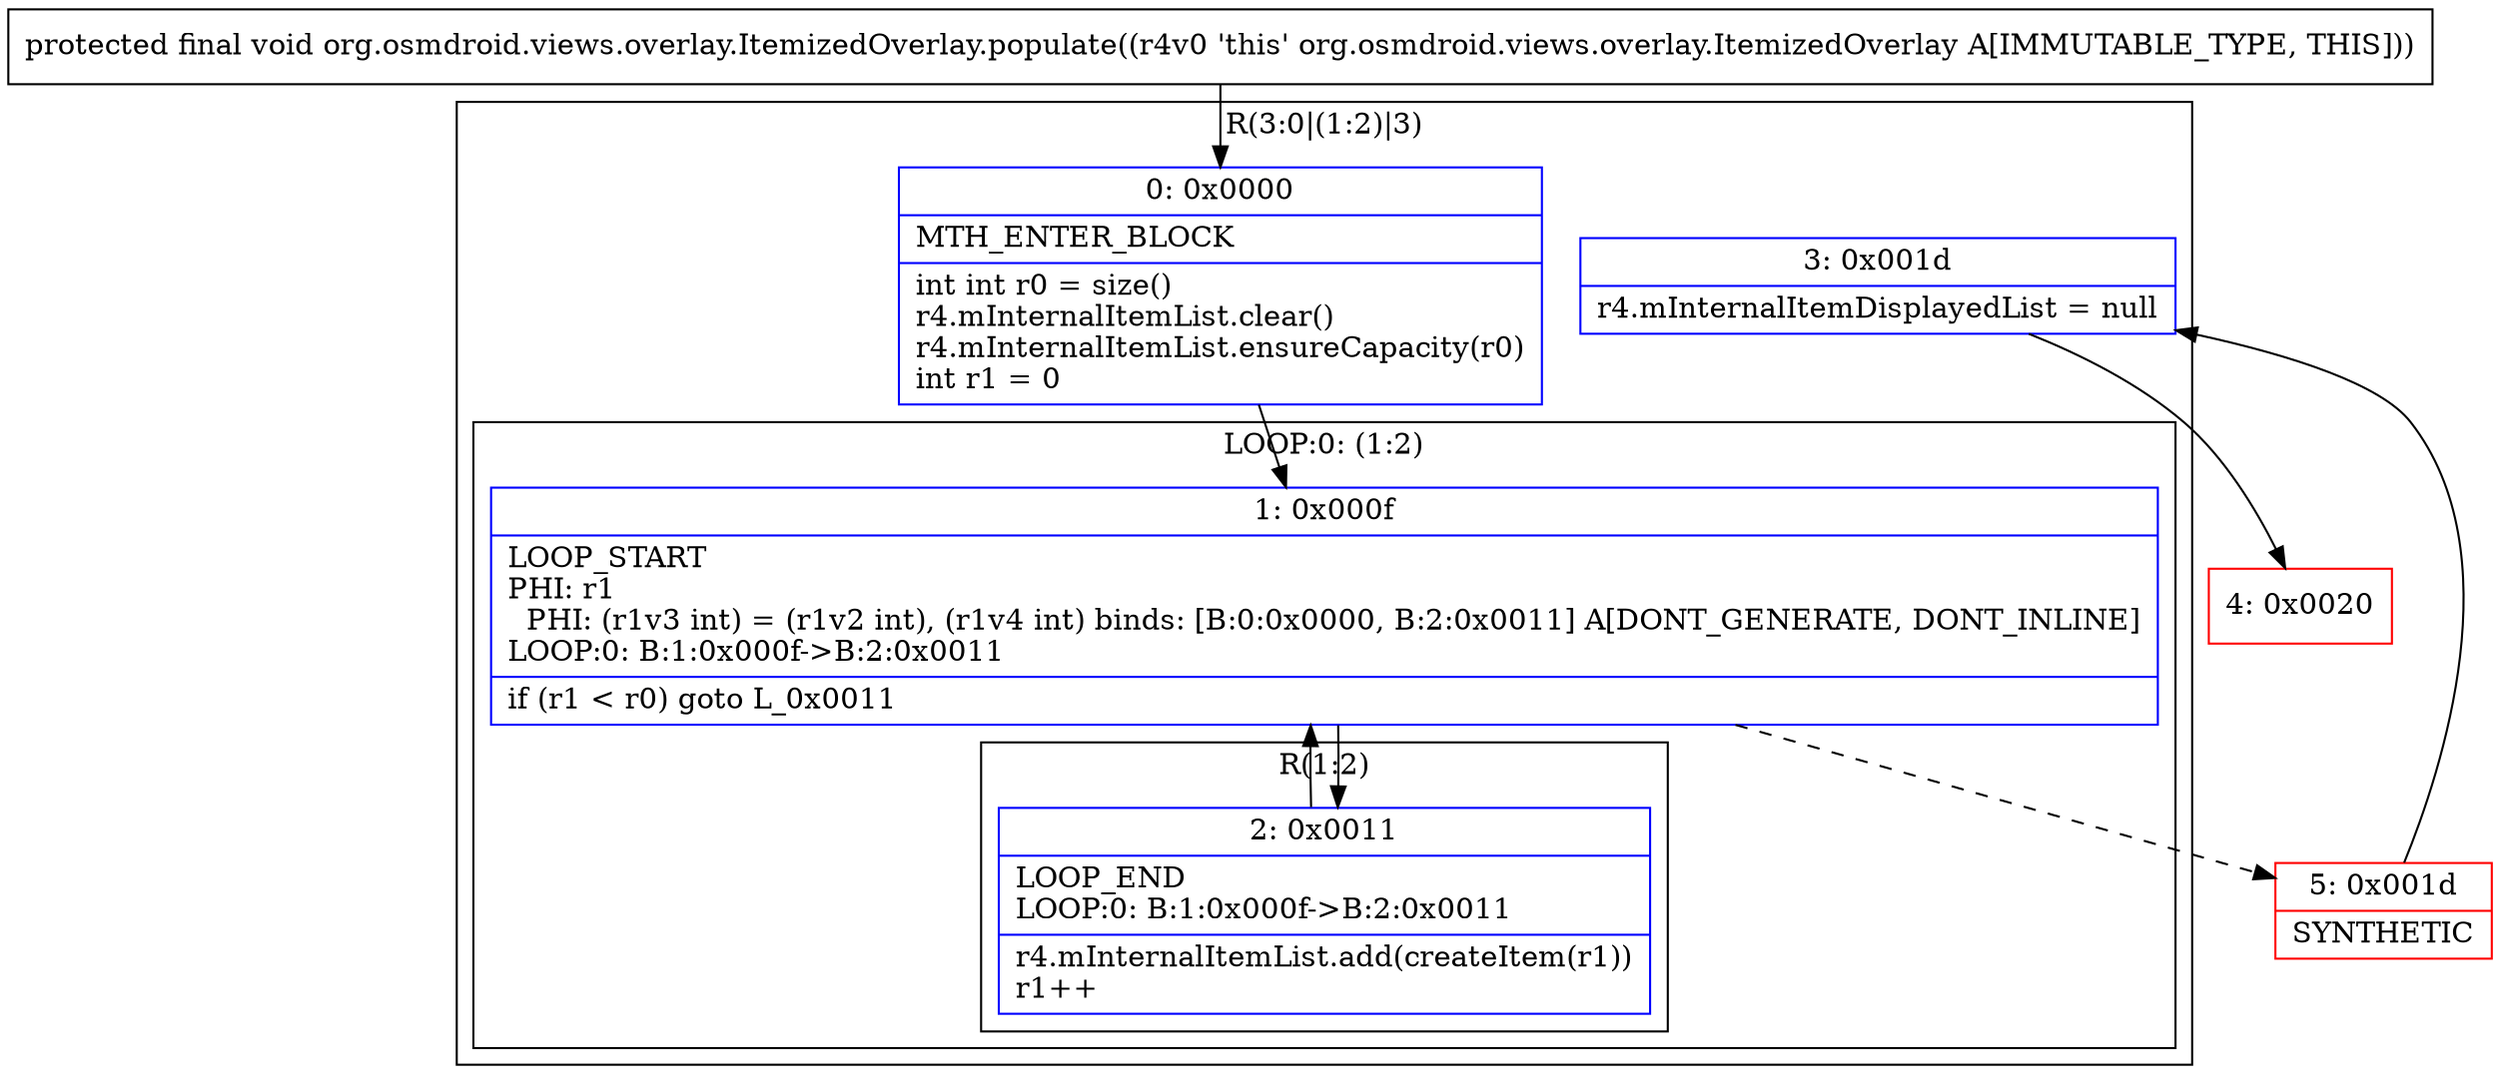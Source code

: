 digraph "CFG fororg.osmdroid.views.overlay.ItemizedOverlay.populate()V" {
subgraph cluster_Region_1000449497 {
label = "R(3:0|(1:2)|3)";
node [shape=record,color=blue];
Node_0 [shape=record,label="{0\:\ 0x0000|MTH_ENTER_BLOCK\l|int int r0 = size()\lr4.mInternalItemList.clear()\lr4.mInternalItemList.ensureCapacity(r0)\lint r1 = 0\l}"];
subgraph cluster_LoopRegion_816710991 {
label = "LOOP:0: (1:2)";
node [shape=record,color=blue];
Node_1 [shape=record,label="{1\:\ 0x000f|LOOP_START\lPHI: r1 \l  PHI: (r1v3 int) = (r1v2 int), (r1v4 int) binds: [B:0:0x0000, B:2:0x0011] A[DONT_GENERATE, DONT_INLINE]\lLOOP:0: B:1:0x000f\-\>B:2:0x0011\l|if (r1 \< r0) goto L_0x0011\l}"];
subgraph cluster_Region_1754903296 {
label = "R(1:2)";
node [shape=record,color=blue];
Node_2 [shape=record,label="{2\:\ 0x0011|LOOP_END\lLOOP:0: B:1:0x000f\-\>B:2:0x0011\l|r4.mInternalItemList.add(createItem(r1))\lr1++\l}"];
}
}
Node_3 [shape=record,label="{3\:\ 0x001d|r4.mInternalItemDisplayedList = null\l}"];
}
Node_4 [shape=record,color=red,label="{4\:\ 0x0020}"];
Node_5 [shape=record,color=red,label="{5\:\ 0x001d|SYNTHETIC\l}"];
MethodNode[shape=record,label="{protected final void org.osmdroid.views.overlay.ItemizedOverlay.populate((r4v0 'this' org.osmdroid.views.overlay.ItemizedOverlay A[IMMUTABLE_TYPE, THIS])) }"];
MethodNode -> Node_0;
Node_0 -> Node_1;
Node_1 -> Node_2;
Node_1 -> Node_5[style=dashed];
Node_2 -> Node_1;
Node_3 -> Node_4;
Node_5 -> Node_3;
}

